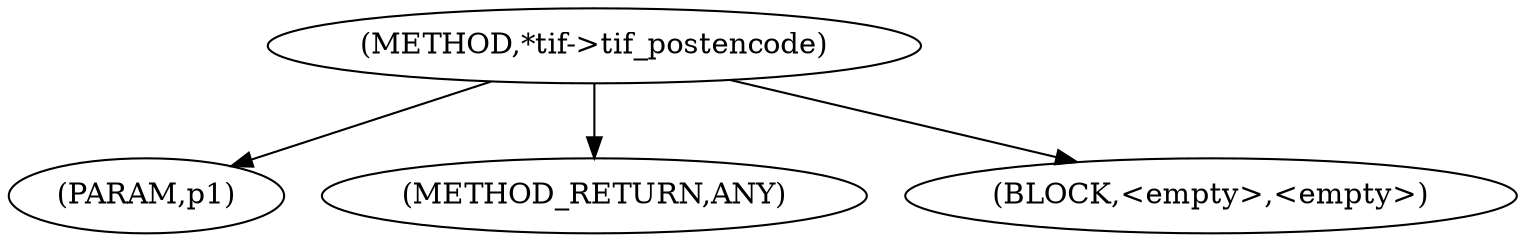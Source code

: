 digraph "*tif-&gt;tif_postencode" {  
"100137" [label = <(METHOD,*tif-&gt;tif_postencode)> ]
"100138" [label = <(PARAM,p1)> ]
"100139" [label = <(METHOD_RETURN,ANY)> ]
"100140" [label = <(BLOCK,&lt;empty&gt;,&lt;empty&gt;)> ]
  "100137" -> "100139" 
  "100137" -> "100138" 
  "100137" -> "100140" 
}
